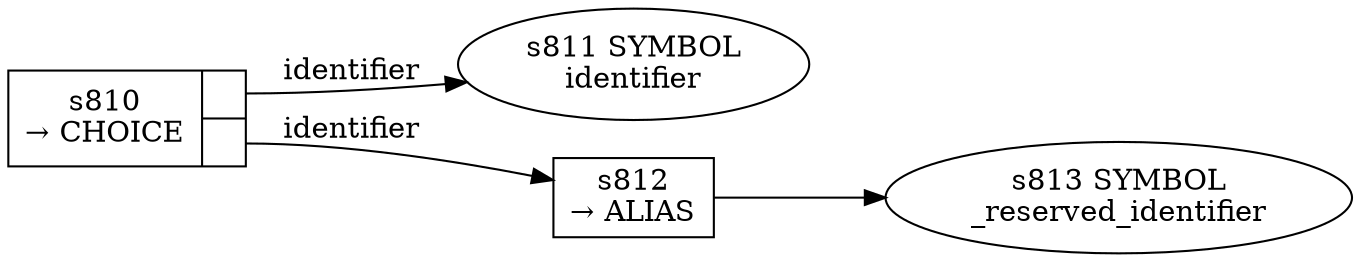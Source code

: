 
  digraph _identifier_reference {
  
    rankdir=LR;
  
    s810 [label="{s810\n&rarr; CHOICE|{<p0>|<p1>}}", shape=record, fixedsize=false, peripheries=1];
  s811 [label="s811 SYMBOL\nidentifier" href="javascript-grammar.json.identifier.dot.svg"];
  s810:p0 -> s811 [label="identifier"];
  s812 [label="s812\n&rarr; ALIAS", shape=record, fixedsize=false, peripheries=1];
  s813 [label="s813 SYMBOL\n_reserved_identifier" href="javascript-grammar.json._reserved_identifier.dot.svg"];
  s812 -> s813 [];
  s810:p1 -> s812 [label="identifier"];
  
  }
  